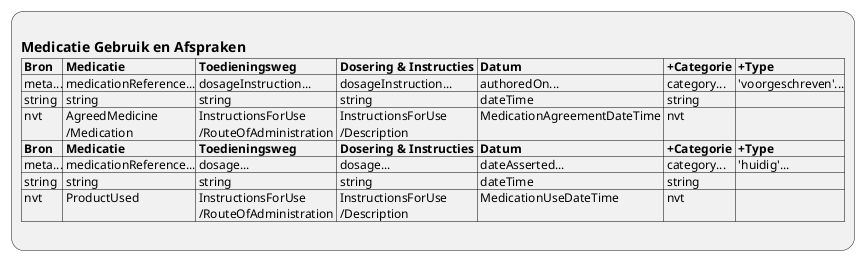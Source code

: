 @startuml ViewDefinition-Medicatiegegevens
:
== Medicatie Gebruik en Afspraken
|= Bron |= Medicatie |= Toedieningsweg |= Dosering & Instructies |= Datum |= +Categorie |= +Type |
| meta...| medicationReference...| dosageInstruction...| dosageInstruction...| authoredOn...| category...| 'voorgeschreven'...|
| string | string | string | string | dateTime | string |  |
| nvt | AgreedMedicine\n /Medication | InstructionsForUse\n /RouteOfAdministration | InstructionsForUse\n /Description | MedicationAgreementDateTime | nvt ||
|= Bron |= Medicatie |= Toedieningsweg |= Dosering & Instructies |= Datum |= +Categorie |= +Type |
| meta...| medicationReference...| dosage...| dosage...| dateAsserted...| category...| 'huidig'...|
| string | string | string | string | dateTime | string |  |
| nvt | ProductUsed | InstructionsForUse\n /RouteOfAdministration | InstructionsForUse\n /Description | MedicationUseDateTime | nvt ||
;
@enduml